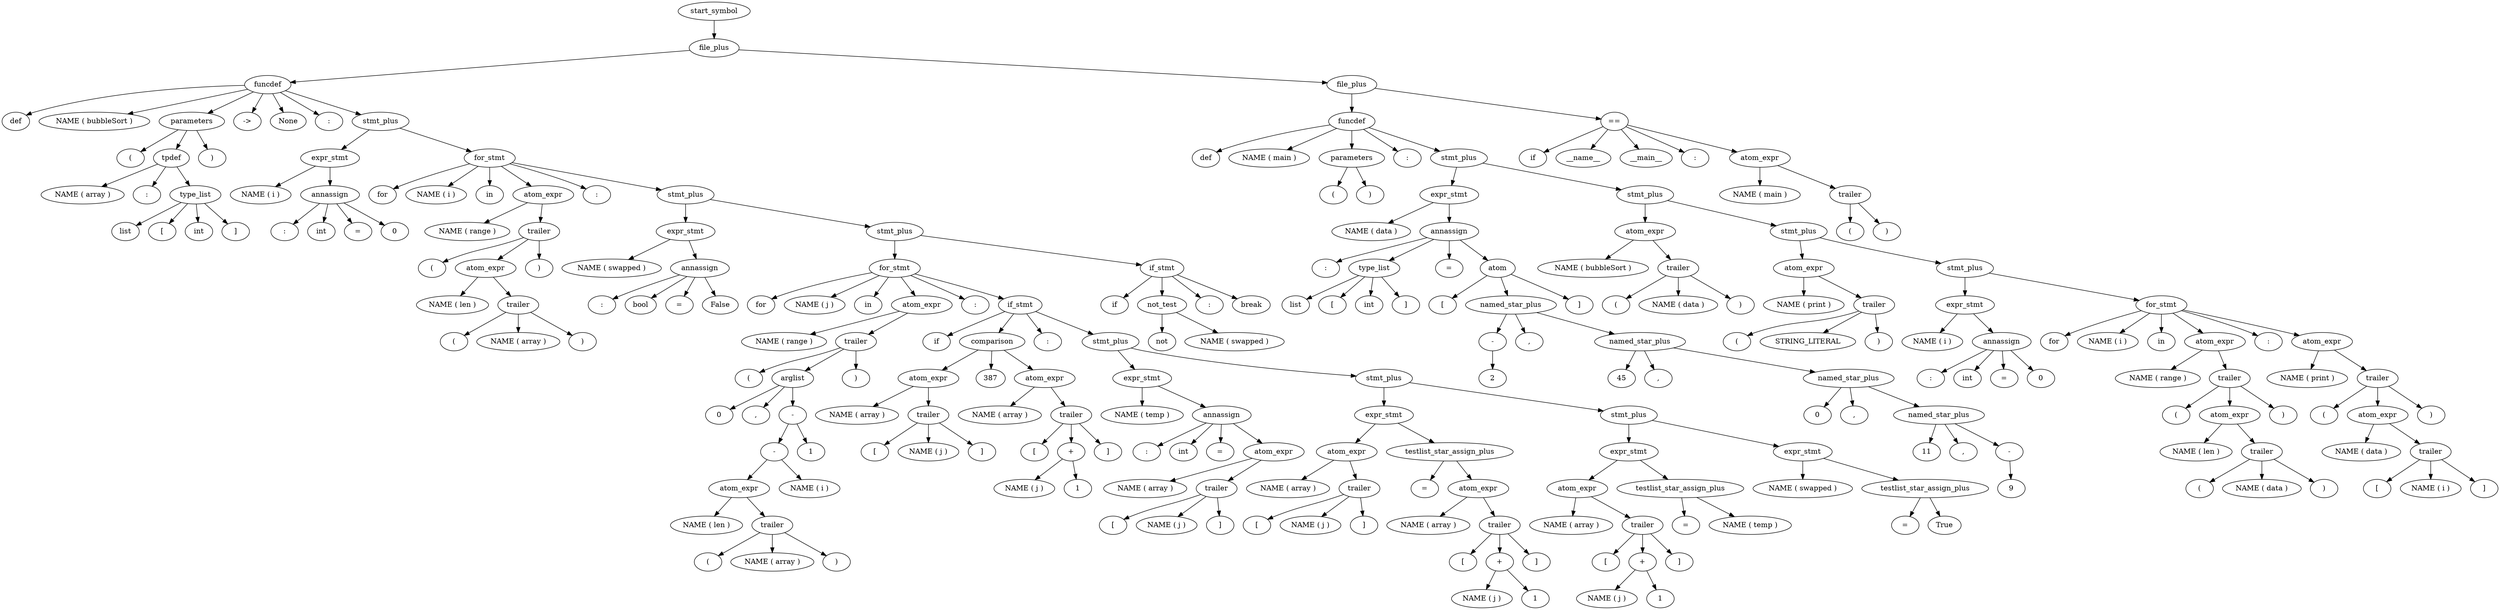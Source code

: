 digraph G {
  ordering="out"
  0 [label="int"];
  2 [label="list"];
  3 [label="["];
  4 [label="]"];
  5 [label="type_list"];
  22 [label="NAME ( array )"];
  23 [label=":"];
  24 [label="tpdef"];
  27 [label="("];
  28 [label=")"];
  29 [label="parameters"];
  30 [label="None"];
  46 [label="NAME ( i )"];
  64 [label="int"];
  81 [label="0"];
  100 [label=":"];
  101 [label="="];
  102 [label="annassign"];
  103 [label="expr_stmt"];
  108 [label="NAME ( i )"];
  121 [label="NAME ( range )"];
  123 [label="NAME ( len )"];
  125 [label="NAME ( array )"];
  143 [label="("];
  144 [label=")"];
  145 [label="trailer"];
  147 [label="atom_expr"];
  163 [label="("];
  164 [label=")"];
  165 [label="trailer"];
  167 [label="atom_expr"];
  182 [label="NAME ( swapped )"];
  200 [label="bool"];
  217 [label="False"];
  235 [label=":"];
  236 [label="="];
  237 [label="annassign"];
  238 [label="expr_stmt"];
  243 [label="NAME ( j )"];
  256 [label="NAME ( range )"];
  258 [label="0"];
  276 [label="NAME ( len )"];
  278 [label="NAME ( array )"];
  296 [label="("];
  297 [label=")"];
  298 [label="trailer"];
  300 [label="atom_expr"];
  305 [label="NAME ( i )"];
  312 [label="-"];
  313 [label="1"];
  321 [label="-"];
  333 [label=","];
  334 [label="arglist"];
  335 [label="("];
  336 [label=")"];
  337 [label="trailer"];
  339 [label="atom_expr"];
  354 [label="NAME ( array )"];
  356 [label="NAME ( j )"];
  374 [label="["];
  375 [label="]"];
  376 [label="trailer"];
  378 [label="atom_expr"];
  389 [label="NAME ( array )"];
  391 [label="NAME ( j )"];
  398 [label="1"];
  406 [label="+"];
  418 [label="["];
  419 [label="]"];
  420 [label="trailer"];
  422 [label="atom_expr"];
  432 [label="comparison"];
  438 [label="NAME ( temp )"];
  456 [label="int"];
  473 [label="NAME ( array )"];
  475 [label="NAME ( j )"];
  493 [label="["];
  494 [label="]"];
  495 [label="trailer"];
  497 [label="atom_expr"];
  513 [label=":"];
  514 [label="="];
  515 [label="annassign"];
  516 [label="expr_stmt"];
  521 [label="NAME ( array )"];
  523 [label="NAME ( j )"];
  541 [label="["];
  542 [label="]"];
  543 [label="trailer"];
  545 [label="atom_expr"];
  561 [label="NAME ( array )"];
  563 [label="NAME ( j )"];
  570 [label="1"];
  578 [label="+"];
  590 [label="["];
  591 [label="]"];
  592 [label="trailer"];
  594 [label="atom_expr"];
  610 [label="="];
  611 [label="testlist_star_assign_plus"];
  612 [label="expr_stmt"];
  617 [label="NAME ( array )"];
  619 [label="NAME ( j )"];
  626 [label="1"];
  634 [label="+"];
  646 [label="["];
  647 [label="]"];
  648 [label="trailer"];
  650 [label="atom_expr"];
  666 [label="NAME ( temp )"];
  684 [label="="];
  685 [label="testlist_star_assign_plus"];
  686 [label="expr_stmt"];
  691 [label="NAME ( swapped )"];
  709 [label="True"];
  727 [label="="];
  728 [label="testlist_star_assign_plus"];
  729 [label="expr_stmt"];
  735 [label="stmt_plus"];
  736 [label="stmt_plus"];
  737 [label="stmt_plus"];
  739 [label="if"];
  740 [label=":"];
  741 [label="if_stmt"];
  746 [label="for"];
  747 [label="in"];
  748 [label=":"];
  749 [label="for_stmt"];
  752 [label="NAME ( swapped )"];
  765 [label="not"];
  766 [label="not_test"];
  771 [label="break"];
  780 [label="if"];
  781 [label=":"];
  782 [label="if_stmt"];
  786 [label="stmt_plus"];
  787 [label="stmt_plus"];
  789 [label="for"];
  790 [label="in"];
  791 [label=":"];
  792 [label="for_stmt"];
  796 [label="stmt_plus"];
  798 [label="def"];
  799 [label="NAME ( bubbleSort )"];
  800 [label="->"];
  801 [label=":"];
  802 [label="funcdef"];
  805 [label="("];
  806 [label=")"];
  807 [label="parameters"];
  808 [label="NAME ( data )"];
  826 [label="int"];
  828 [label="list"];
  829 [label="["];
  830 [label="]"];
  831 [label="type_list"];
  848 [label="2"];
  855 [label="-"];
  869 [label="45"];
  888 [label="0"];
  907 [label="11"];
  926 [label="9"];
  933 [label="-"];
  948 [label=","];
  949 [label="named_star_plus"];
  950 [label=","];
  951 [label="named_star_plus"];
  952 [label=","];
  953 [label="named_star_plus"];
  954 [label=","];
  955 [label="named_star_plus"];
  957 [label="["];
  958 [label="]"];
  959 [label="atom"];
  976 [label=":"];
  977 [label="="];
  978 [label="annassign"];
  979 [label="expr_stmt"];
  984 [label="NAME ( bubbleSort )"];
  986 [label="NAME ( data )"];
  1004 [label="("];
  1005 [label=")"];
  1006 [label="trailer"];
  1008 [label="atom_expr"];
  1029 [label="NAME ( print )"];
  1031 [label="STRING_LITERAL"];
  1050 [label="("];
  1051 [label=")"];
  1052 [label="trailer"];
  1054 [label="atom_expr"];
  1075 [label="NAME ( i )"];
  1093 [label="int"];
  1110 [label="0"];
  1129 [label=":"];
  1130 [label="="];
  1131 [label="annassign"];
  1132 [label="expr_stmt"];
  1137 [label="NAME ( i )"];
  1150 [label="NAME ( range )"];
  1152 [label="NAME ( len )"];
  1154 [label="NAME ( data )"];
  1172 [label="("];
  1173 [label=")"];
  1174 [label="trailer"];
  1176 [label="atom_expr"];
  1192 [label="("];
  1193 [label=")"];
  1194 [label="trailer"];
  1196 [label="atom_expr"];
  1211 [label="NAME ( print )"];
  1213 [label="NAME ( data )"];
  1215 [label="NAME ( i )"];
  1233 [label="["];
  1234 [label="]"];
  1235 [label="trailer"];
  1237 [label="atom_expr"];
  1253 [label="("];
  1254 [label=")"];
  1255 [label="trailer"];
  1257 [label="atom_expr"];
  1280 [label="for"];
  1281 [label="in"];
  1282 [label=":"];
  1283 [label="for_stmt"];
  1287 [label="stmt_plus"];
  1288 [label="stmt_plus"];
  1289 [label="stmt_plus"];
  1290 [label="stmt_plus"];
  1292 [label="def"];
  1293 [label="NAME ( main )"];
  1294 [label=":"];
  1295 [label="funcdef"];
  1298 [label="NAME ( main )"];
  1300 [label="("];
  1301 [label=")"];
  1302 [label="trailer"];
  1304 [label="atom_expr"];
  1327 [label="if"];
  1328 [label="__name__"];
  1330 [label="__main__"];
  1331 [label=":"];
  1332 [label="=="];
  1336 [label="file_plus"];
  1337 [label="file_plus"];
  1339 [label="start_symbol"];
  5 -> 2;
  5 -> 3;
  5 -> 0;
  5 -> 4;
  24 -> 22;
  24 -> 23;
  24 -> 5;
  29 -> 27;
  29 -> 24;
  29 -> 28;
  102 -> 100;
  102 -> 64;
  102 -> 101;
  102 -> 81;
  103 -> 46;
  103 -> 102;
  145 -> 143;
  145 -> 125;
  145 -> 144;
  147 -> 123;
  147 -> 145;
  165 -> 163;
  165 -> 147;
  165 -> 164;
  167 -> 121;
  167 -> 165;
  237 -> 235;
  237 -> 200;
  237 -> 236;
  237 -> 217;
  238 -> 182;
  238 -> 237;
  298 -> 296;
  298 -> 278;
  298 -> 297;
  300 -> 276;
  300 -> 298;
  312 -> 300;
  312 -> 305;
  321 -> 312;
  321 -> 313;
  334 -> 258;
  334 -> 333;
  334 -> 321;
  337 -> 335;
  337 -> 334;
  337 -> 336;
  339 -> 256;
  339 -> 337;
  376 -> 374;
  376 -> 356;
  376 -> 375;
  378 -> 354;
  378 -> 376;
  406 -> 391;
  406 -> 398;
  420 -> 418;
  420 -> 406;
  420 -> 419;
  422 -> 389;
  422 -> 420;
  432 -> 378;
  432 -> 387;
  432 -> 422;
  495 -> 493;
  495 -> 475;
  495 -> 494;
  497 -> 473;
  497 -> 495;
  515 -> 513;
  515 -> 456;
  515 -> 514;
  515 -> 497;
  516 -> 438;
  516 -> 515;
  543 -> 541;
  543 -> 523;
  543 -> 542;
  545 -> 521;
  545 -> 543;
  578 -> 563;
  578 -> 570;
  592 -> 590;
  592 -> 578;
  592 -> 591;
  594 -> 561;
  594 -> 592;
  611 -> 610;
  611 -> 594;
  612 -> 545;
  612 -> 611;
  634 -> 619;
  634 -> 626;
  648 -> 646;
  648 -> 634;
  648 -> 647;
  650 -> 617;
  650 -> 648;
  685 -> 684;
  685 -> 666;
  686 -> 650;
  686 -> 685;
  728 -> 727;
  728 -> 709;
  729 -> 691;
  729 -> 728;
  735 -> 686;
  735 -> 729;
  736 -> 612;
  736 -> 735;
  737 -> 516;
  737 -> 736;
  741 -> 739;
  741 -> 432;
  741 -> 740;
  741 -> 737;
  749 -> 746;
  749 -> 243;
  749 -> 747;
  749 -> 339;
  749 -> 748;
  749 -> 741;
  766 -> 765;
  766 -> 752;
  782 -> 780;
  782 -> 766;
  782 -> 781;
  782 -> 771;
  786 -> 749;
  786 -> 782;
  787 -> 238;
  787 -> 786;
  792 -> 789;
  792 -> 108;
  792 -> 790;
  792 -> 167;
  792 -> 791;
  792 -> 787;
  796 -> 103;
  796 -> 792;
  802 -> 798;
  802 -> 799;
  802 -> 29;
  802 -> 800;
  802 -> 30;
  802 -> 801;
  802 -> 796;
  807 -> 805;
  807 -> 806;
  831 -> 828;
  831 -> 829;
  831 -> 826;
  831 -> 830;
  855 -> 848;
  933 -> 926;
  949 -> 907;
  949 -> 948;
  949 -> 933;
  951 -> 888;
  951 -> 950;
  951 -> 949;
  953 -> 869;
  953 -> 952;
  953 -> 951;
  955 -> 855;
  955 -> 954;
  955 -> 953;
  959 -> 957;
  959 -> 955;
  959 -> 958;
  978 -> 976;
  978 -> 831;
  978 -> 977;
  978 -> 959;
  979 -> 808;
  979 -> 978;
  1006 -> 1004;
  1006 -> 986;
  1006 -> 1005;
  1008 -> 984;
  1008 -> 1006;
  1052 -> 1050;
  1052 -> 1031;
  1052 -> 1051;
  1054 -> 1029;
  1054 -> 1052;
  1131 -> 1129;
  1131 -> 1093;
  1131 -> 1130;
  1131 -> 1110;
  1132 -> 1075;
  1132 -> 1131;
  1174 -> 1172;
  1174 -> 1154;
  1174 -> 1173;
  1176 -> 1152;
  1176 -> 1174;
  1194 -> 1192;
  1194 -> 1176;
  1194 -> 1193;
  1196 -> 1150;
  1196 -> 1194;
  1235 -> 1233;
  1235 -> 1215;
  1235 -> 1234;
  1237 -> 1213;
  1237 -> 1235;
  1255 -> 1253;
  1255 -> 1237;
  1255 -> 1254;
  1257 -> 1211;
  1257 -> 1255;
  1283 -> 1280;
  1283 -> 1137;
  1283 -> 1281;
  1283 -> 1196;
  1283 -> 1282;
  1283 -> 1257;
  1287 -> 1132;
  1287 -> 1283;
  1288 -> 1054;
  1288 -> 1287;
  1289 -> 1008;
  1289 -> 1288;
  1290 -> 979;
  1290 -> 1289;
  1295 -> 1292;
  1295 -> 1293;
  1295 -> 807;
  1295 -> 1294;
  1295 -> 1290;
  1302 -> 1300;
  1302 -> 1301;
  1304 -> 1298;
  1304 -> 1302;
  1332 -> 1327;
  1332 -> 1328;
  1332 -> 1330;
  1332 -> 1331;
  1332 -> 1304;
  1336 -> 1295;
  1336 -> 1332;
  1337 -> 802;
  1337 -> 1336;
  1339 -> 1337;
}
